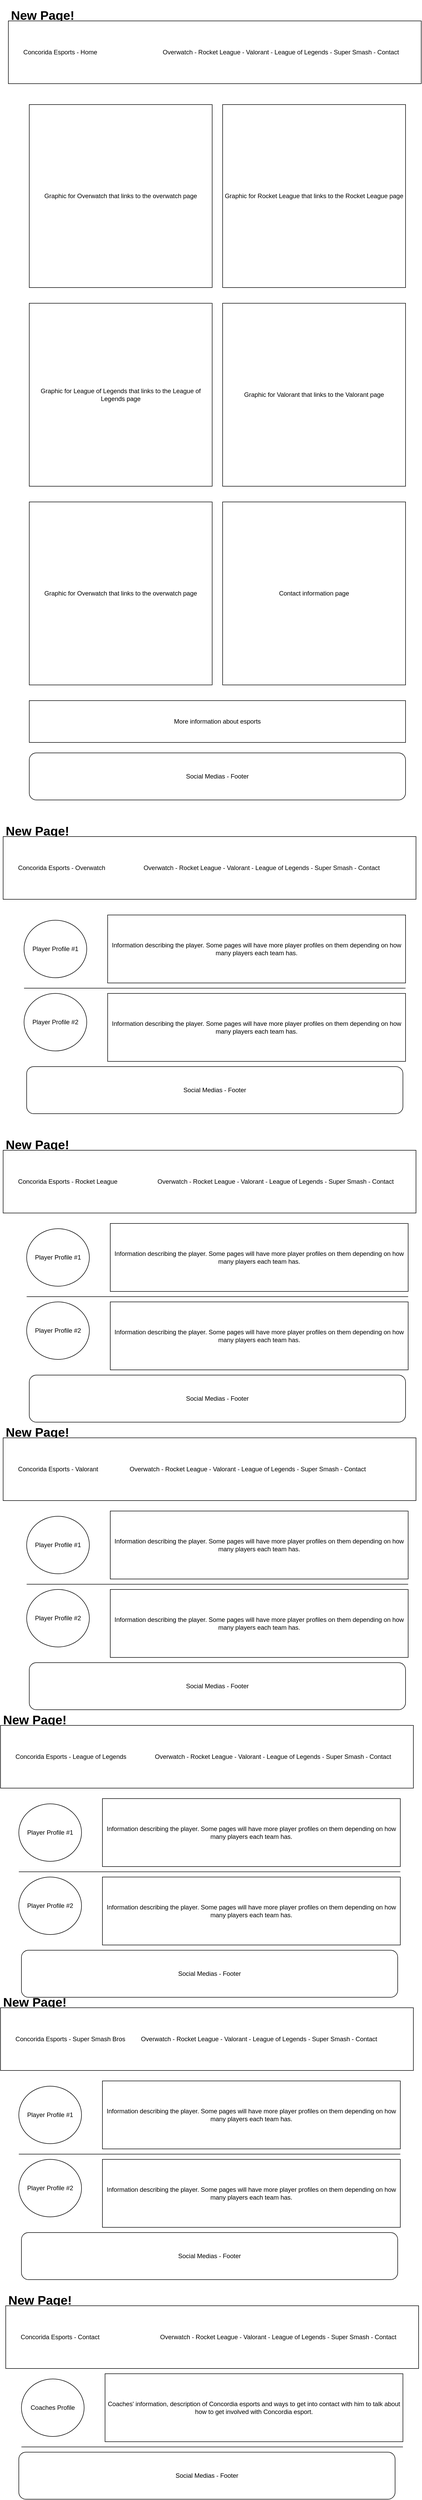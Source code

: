 <mxfile version="20.5.3" type="device"><diagram id="OcXGgip7fEifQZCNFYnl" name="Page-1"><mxGraphModel dx="1375" dy="754" grid="1" gridSize="10" guides="1" tooltips="1" connect="1" arrows="1" fold="1" page="1" pageScale="1" pageWidth="850" pageHeight="1100" math="0" shadow="0"><root><mxCell id="0"/><mxCell id="1" parent="0"/><mxCell id="KgoewRD65A2MDXTbXGL6-1" value="&lt;span style=&quot;white-space: pre;&quot;&gt;&#9;&lt;/span&gt;Concorida Esports - Home&lt;span style=&quot;white-space: pre;&quot;&gt;&#9;&lt;/span&gt;&lt;span style=&quot;white-space: pre;&quot;&gt;&#9;&lt;/span&gt;&lt;span style=&quot;white-space: pre;&quot;&gt;&#9;&lt;/span&gt;&lt;span style=&quot;white-space: pre;&quot;&gt;&#9;&lt;/span&gt;&lt;span style=&quot;white-space: pre;&quot;&gt;&#9;&lt;/span&gt;Overwatch - Rocket League - Valorant - League of Legends - Super Smash - Contact&lt;span style=&quot;white-space: pre;&quot;&gt;&#9;&lt;/span&gt;" style="rounded=0;whiteSpace=wrap;html=1;align=left;" parent="1" vertex="1"><mxGeometry x="40" y="40" width="790" height="120" as="geometry"/></mxCell><mxCell id="KgoewRD65A2MDXTbXGL6-2" value="Graphic for Overwatch that links to the overwatch page" style="whiteSpace=wrap;html=1;aspect=fixed;" parent="1" vertex="1"><mxGeometry x="80" y="200" width="350" height="350" as="geometry"/></mxCell><mxCell id="KgoewRD65A2MDXTbXGL6-3" value="Graphic for Rocket League that links to the Rocket League page" style="whiteSpace=wrap;html=1;aspect=fixed;" parent="1" vertex="1"><mxGeometry x="450" y="200" width="350" height="350" as="geometry"/></mxCell><mxCell id="KgoewRD65A2MDXTbXGL6-4" value="Graphic for League of Legends that links to the League of Legends page" style="whiteSpace=wrap;html=1;aspect=fixed;" parent="1" vertex="1"><mxGeometry x="80" y="580" width="350" height="350" as="geometry"/></mxCell><mxCell id="KgoewRD65A2MDXTbXGL6-5" value="Graphic for Valorant that links to the Valorant page" style="whiteSpace=wrap;html=1;aspect=fixed;" parent="1" vertex="1"><mxGeometry x="450" y="580" width="350" height="350" as="geometry"/></mxCell><mxCell id="KgoewRD65A2MDXTbXGL6-6" value="Graphic for Overwatch that links to the overwatch page" style="whiteSpace=wrap;html=1;aspect=fixed;" parent="1" vertex="1"><mxGeometry x="80" y="960" width="350" height="350" as="geometry"/></mxCell><mxCell id="KgoewRD65A2MDXTbXGL6-7" value="Contact information page" style="whiteSpace=wrap;html=1;aspect=fixed;" parent="1" vertex="1"><mxGeometry x="450" y="960" width="350" height="350" as="geometry"/></mxCell><mxCell id="KgoewRD65A2MDXTbXGL6-8" value="More information about esports" style="rounded=0;whiteSpace=wrap;html=1;" parent="1" vertex="1"><mxGeometry x="80" y="1340" width="720" height="80" as="geometry"/></mxCell><mxCell id="KgoewRD65A2MDXTbXGL6-10" value="Social Medias - Footer" style="rounded=1;whiteSpace=wrap;html=1;" parent="1" vertex="1"><mxGeometry x="80" y="1440" width="720" height="90" as="geometry"/></mxCell><mxCell id="tFJ3p3vQlYaSkaFW_11P-1" value="&lt;span style=&quot;white-space: pre;&quot;&gt;&#9;&lt;/span&gt;Concorida Esports - Overwatch&lt;span style=&quot;white-space: pre;&quot;&gt;&#9;&lt;/span&gt;&lt;span style=&quot;white-space: pre;&quot;&gt;&#9;&lt;/span&gt;&lt;span style=&quot;white-space: pre;&quot;&gt;&#9;&lt;/span&gt;Overwatch - Rocket League - Valorant - League of Legends - Super Smash - Contact&lt;span style=&quot;white-space: pre;&quot;&gt;&#9;&lt;/span&gt;" style="rounded=0;whiteSpace=wrap;html=1;align=left;" vertex="1" parent="1"><mxGeometry x="30" y="1600" width="790" height="120" as="geometry"/></mxCell><mxCell id="tFJ3p3vQlYaSkaFW_11P-2" value="Player Profile #1" style="ellipse;whiteSpace=wrap;html=1;" vertex="1" parent="1"><mxGeometry x="70" y="1760" width="120" height="110" as="geometry"/></mxCell><mxCell id="tFJ3p3vQlYaSkaFW_11P-3" value="Information describing the player. Some pages will have more player profiles on them depending on how many players each team has." style="rounded=0;whiteSpace=wrap;html=1;" vertex="1" parent="1"><mxGeometry x="230" y="1750" width="570" height="130" as="geometry"/></mxCell><mxCell id="tFJ3p3vQlYaSkaFW_11P-4" value="" style="endArrow=none;html=1;rounded=0;" edge="1" parent="1"><mxGeometry width="50" height="50" relative="1" as="geometry"><mxPoint x="70" y="1890" as="sourcePoint"/><mxPoint x="800" y="1890" as="targetPoint"/></mxGeometry></mxCell><mxCell id="tFJ3p3vQlYaSkaFW_11P-5" value="Player Profile #2" style="ellipse;whiteSpace=wrap;html=1;" vertex="1" parent="1"><mxGeometry x="70" y="1900" width="120" height="110" as="geometry"/></mxCell><mxCell id="tFJ3p3vQlYaSkaFW_11P-7" value="Information describing the player. Some pages will have more player profiles on them depending on how many players each team has." style="rounded=0;whiteSpace=wrap;html=1;" vertex="1" parent="1"><mxGeometry x="230" y="1900" width="570" height="130" as="geometry"/></mxCell><mxCell id="tFJ3p3vQlYaSkaFW_11P-9" value="Social Medias - Footer" style="rounded=1;whiteSpace=wrap;html=1;" vertex="1" parent="1"><mxGeometry x="75" y="2040" width="720" height="90" as="geometry"/></mxCell><mxCell id="tFJ3p3vQlYaSkaFW_11P-10" value="&lt;span style=&quot;white-space: pre;&quot;&gt;&#9;&lt;/span&gt;Concorida Esports - Rocket League&lt;span style=&quot;white-space: pre;&quot;&gt;&#9;&lt;/span&gt;&lt;span style=&quot;white-space: pre;&quot;&gt;&#9;&lt;/span&gt;&lt;span style=&quot;white-space: pre;&quot;&gt;&#9;&lt;/span&gt;Overwatch - Rocket League - Valorant - League of Legends - Super Smash - Contact&lt;span style=&quot;white-space: pre;&quot;&gt;&#9;&lt;/span&gt;" style="rounded=0;whiteSpace=wrap;html=1;align=left;" vertex="1" parent="1"><mxGeometry x="30" y="2200" width="790" height="120" as="geometry"/></mxCell><mxCell id="tFJ3p3vQlYaSkaFW_11P-11" value="Player Profile #1" style="ellipse;whiteSpace=wrap;html=1;" vertex="1" parent="1"><mxGeometry x="75" y="2350" width="120" height="110" as="geometry"/></mxCell><mxCell id="tFJ3p3vQlYaSkaFW_11P-12" value="Information describing the player. Some pages will have more player profiles on them depending on how many players each team has." style="rounded=0;whiteSpace=wrap;html=1;" vertex="1" parent="1"><mxGeometry x="235" y="2340" width="570" height="130" as="geometry"/></mxCell><mxCell id="tFJ3p3vQlYaSkaFW_11P-13" value="" style="endArrow=none;html=1;rounded=0;" edge="1" parent="1"><mxGeometry width="50" height="50" relative="1" as="geometry"><mxPoint x="75" y="2480" as="sourcePoint"/><mxPoint x="805" y="2480" as="targetPoint"/></mxGeometry></mxCell><mxCell id="tFJ3p3vQlYaSkaFW_11P-14" value="Player Profile #2" style="ellipse;whiteSpace=wrap;html=1;" vertex="1" parent="1"><mxGeometry x="75" y="2490" width="120" height="110" as="geometry"/></mxCell><mxCell id="tFJ3p3vQlYaSkaFW_11P-15" value="Information describing the player. Some pages will have more player profiles on them depending on how many players each team has." style="rounded=0;whiteSpace=wrap;html=1;" vertex="1" parent="1"><mxGeometry x="235" y="2490" width="570" height="130" as="geometry"/></mxCell><mxCell id="tFJ3p3vQlYaSkaFW_11P-16" value="Social Medias - Footer" style="rounded=1;whiteSpace=wrap;html=1;" vertex="1" parent="1"><mxGeometry x="80" y="2630" width="720" height="90" as="geometry"/></mxCell><mxCell id="tFJ3p3vQlYaSkaFW_11P-17" value="&lt;span style=&quot;white-space: pre;&quot;&gt;&#9;&lt;/span&gt;Concorida Esports - Valorant&lt;span style=&quot;white-space: pre;&quot;&gt;&#9;&lt;/span&gt;&lt;span style=&quot;white-space: pre;&quot;&gt;&#9;&lt;/span&gt;&lt;span style=&quot;white-space: pre;&quot;&gt;&#9;&lt;/span&gt;Overwatch - Rocket League - Valorant - League of Legends - Super Smash - Contact&lt;span style=&quot;white-space: pre;&quot;&gt;&#9;&lt;/span&gt;" style="rounded=0;whiteSpace=wrap;html=1;align=left;" vertex="1" parent="1"><mxGeometry x="30" y="2750" width="790" height="120" as="geometry"/></mxCell><mxCell id="tFJ3p3vQlYaSkaFW_11P-18" value="Player Profile #1" style="ellipse;whiteSpace=wrap;html=1;" vertex="1" parent="1"><mxGeometry x="75" y="2900" width="120" height="110" as="geometry"/></mxCell><mxCell id="tFJ3p3vQlYaSkaFW_11P-19" value="Information describing the player. Some pages will have more player profiles on them depending on how many players each team has." style="rounded=0;whiteSpace=wrap;html=1;" vertex="1" parent="1"><mxGeometry x="235" y="2890" width="570" height="130" as="geometry"/></mxCell><mxCell id="tFJ3p3vQlYaSkaFW_11P-20" value="" style="endArrow=none;html=1;rounded=0;" edge="1" parent="1"><mxGeometry width="50" height="50" relative="1" as="geometry"><mxPoint x="75" y="3030" as="sourcePoint"/><mxPoint x="805" y="3030" as="targetPoint"/></mxGeometry></mxCell><mxCell id="tFJ3p3vQlYaSkaFW_11P-21" value="Player Profile #2" style="ellipse;whiteSpace=wrap;html=1;" vertex="1" parent="1"><mxGeometry x="75" y="3040" width="120" height="110" as="geometry"/></mxCell><mxCell id="tFJ3p3vQlYaSkaFW_11P-22" value="Information describing the player. Some pages will have more player profiles on them depending on how many players each team has." style="rounded=0;whiteSpace=wrap;html=1;" vertex="1" parent="1"><mxGeometry x="235" y="3040" width="570" height="130" as="geometry"/></mxCell><mxCell id="tFJ3p3vQlYaSkaFW_11P-23" value="Social Medias - Footer" style="rounded=1;whiteSpace=wrap;html=1;" vertex="1" parent="1"><mxGeometry x="80" y="3180" width="720" height="90" as="geometry"/></mxCell><mxCell id="tFJ3p3vQlYaSkaFW_11P-31" value="Player Profile #1" style="ellipse;whiteSpace=wrap;html=1;" vertex="1" parent="1"><mxGeometry x="60" y="3450" width="120" height="110" as="geometry"/></mxCell><mxCell id="tFJ3p3vQlYaSkaFW_11P-32" value="Information describing the player. Some pages will have more player profiles on them depending on how many players each team has." style="rounded=0;whiteSpace=wrap;html=1;" vertex="1" parent="1"><mxGeometry x="220" y="3440" width="570" height="130" as="geometry"/></mxCell><mxCell id="tFJ3p3vQlYaSkaFW_11P-33" value="" style="endArrow=none;html=1;rounded=0;" edge="1" parent="1"><mxGeometry width="50" height="50" relative="1" as="geometry"><mxPoint x="60" y="3580" as="sourcePoint"/><mxPoint x="790" y="3580" as="targetPoint"/></mxGeometry></mxCell><mxCell id="tFJ3p3vQlYaSkaFW_11P-34" value="Player Profile #2" style="ellipse;whiteSpace=wrap;html=1;" vertex="1" parent="1"><mxGeometry x="60" y="3590" width="120" height="110" as="geometry"/></mxCell><mxCell id="tFJ3p3vQlYaSkaFW_11P-35" value="Information describing the player. Some pages will have more player profiles on them depending on how many players each team has." style="rounded=0;whiteSpace=wrap;html=1;" vertex="1" parent="1"><mxGeometry x="220" y="3590" width="570" height="130" as="geometry"/></mxCell><mxCell id="tFJ3p3vQlYaSkaFW_11P-36" value="Social Medias - Footer" style="rounded=1;whiteSpace=wrap;html=1;" vertex="1" parent="1"><mxGeometry x="65" y="3730" width="720" height="90" as="geometry"/></mxCell><mxCell id="tFJ3p3vQlYaSkaFW_11P-37" value="&lt;span style=&quot;white-space: pre;&quot;&gt;&#9;&lt;/span&gt;Concorida Esports - League of Legends&lt;span style=&quot;white-space: pre;&quot;&gt;&#9;&lt;/span&gt;&lt;span style=&quot;white-space: pre;&quot;&gt;&#9;&lt;/span&gt;Overwatch - Rocket League - Valorant - League of Legends - Super Smash - Contact&lt;span style=&quot;white-space: pre;&quot;&gt;&#9;&lt;/span&gt;" style="rounded=0;whiteSpace=wrap;html=1;align=left;" vertex="1" parent="1"><mxGeometry x="25" y="3300" width="790" height="120" as="geometry"/></mxCell><mxCell id="tFJ3p3vQlYaSkaFW_11P-38" value="Player Profile #1" style="ellipse;whiteSpace=wrap;html=1;" vertex="1" parent="1"><mxGeometry x="60" y="3990" width="120" height="110" as="geometry"/></mxCell><mxCell id="tFJ3p3vQlYaSkaFW_11P-39" value="Information describing the player. Some pages will have more player profiles on them depending on how many players each team has." style="rounded=0;whiteSpace=wrap;html=1;" vertex="1" parent="1"><mxGeometry x="220" y="3980" width="570" height="130" as="geometry"/></mxCell><mxCell id="tFJ3p3vQlYaSkaFW_11P-40" value="" style="endArrow=none;html=1;rounded=0;" edge="1" parent="1"><mxGeometry width="50" height="50" relative="1" as="geometry"><mxPoint x="60" y="4120" as="sourcePoint"/><mxPoint x="790" y="4120" as="targetPoint"/></mxGeometry></mxCell><mxCell id="tFJ3p3vQlYaSkaFW_11P-41" value="Player Profile #2" style="ellipse;whiteSpace=wrap;html=1;" vertex="1" parent="1"><mxGeometry x="60" y="4130" width="120" height="110" as="geometry"/></mxCell><mxCell id="tFJ3p3vQlYaSkaFW_11P-42" value="Information describing the player. Some pages will have more player profiles on them depending on how many players each team has." style="rounded=0;whiteSpace=wrap;html=1;" vertex="1" parent="1"><mxGeometry x="220" y="4130" width="570" height="130" as="geometry"/></mxCell><mxCell id="tFJ3p3vQlYaSkaFW_11P-43" value="Social Medias - Footer" style="rounded=1;whiteSpace=wrap;html=1;" vertex="1" parent="1"><mxGeometry x="65" y="4270" width="720" height="90" as="geometry"/></mxCell><mxCell id="tFJ3p3vQlYaSkaFW_11P-44" value="&lt;span style=&quot;white-space: pre;&quot;&gt;&#9;&lt;/span&gt;Concorida Esports - Super Smash Bros&lt;span style=&quot;white-space: pre;&quot;&gt;&#9;&lt;/span&gt;&lt;span style=&quot;white-space: pre;&quot;&gt;&#9;&lt;/span&gt;Overwatch - Rocket League - Valorant - League of Legends - Super Smash - Contact&lt;span style=&quot;white-space: pre;&quot;&gt;&#9;&lt;/span&gt;" style="rounded=0;whiteSpace=wrap;html=1;align=left;" vertex="1" parent="1"><mxGeometry x="25" y="3840" width="790" height="120" as="geometry"/></mxCell><mxCell id="tFJ3p3vQlYaSkaFW_11P-45" value="&lt;h1&gt;New Page!&lt;/h1&gt;" style="text;html=1;strokeColor=none;fillColor=none;spacing=5;spacingTop=-20;whiteSpace=wrap;overflow=hidden;rounded=0;" vertex="1" parent="1"><mxGeometry x="25" y="3810" width="190" height="30" as="geometry"/></mxCell><mxCell id="tFJ3p3vQlYaSkaFW_11P-46" value="&lt;h1&gt;New Page!&lt;/h1&gt;" style="text;html=1;strokeColor=none;fillColor=none;spacing=5;spacingTop=-20;whiteSpace=wrap;overflow=hidden;rounded=0;" vertex="1" parent="1"><mxGeometry x="25" y="3270" width="190" height="30" as="geometry"/></mxCell><mxCell id="tFJ3p3vQlYaSkaFW_11P-48" value="&lt;h1&gt;New Page!&lt;/h1&gt;" style="text;html=1;strokeColor=none;fillColor=none;spacing=5;spacingTop=-20;whiteSpace=wrap;overflow=hidden;rounded=0;" vertex="1" parent="1"><mxGeometry x="30" y="2720" width="190" height="30" as="geometry"/></mxCell><mxCell id="tFJ3p3vQlYaSkaFW_11P-49" value="&lt;h1&gt;New Page!&lt;/h1&gt;" style="text;html=1;strokeColor=none;fillColor=none;spacing=5;spacingTop=-20;whiteSpace=wrap;overflow=hidden;rounded=0;" vertex="1" parent="1"><mxGeometry x="30" y="2170" width="190" height="30" as="geometry"/></mxCell><mxCell id="tFJ3p3vQlYaSkaFW_11P-50" value="&lt;h1&gt;New Page!&lt;/h1&gt;" style="text;html=1;strokeColor=none;fillColor=none;spacing=5;spacingTop=-20;whiteSpace=wrap;overflow=hidden;rounded=0;" vertex="1" parent="1"><mxGeometry x="30" y="1570" width="190" height="30" as="geometry"/></mxCell><mxCell id="tFJ3p3vQlYaSkaFW_11P-51" value="&lt;h1&gt;New Page!&lt;/h1&gt;" style="text;html=1;strokeColor=none;fillColor=none;spacing=5;spacingTop=-20;whiteSpace=wrap;overflow=hidden;rounded=0;" vertex="1" parent="1"><mxGeometry x="40" y="10" width="190" height="30" as="geometry"/></mxCell><mxCell id="tFJ3p3vQlYaSkaFW_11P-52" value="&lt;span style=&quot;white-space: pre;&quot;&gt;&#9;&lt;/span&gt;Concorida Esports - Contact&lt;span style=&quot;white-space: pre;&quot;&gt;&#9;&lt;/span&gt;&lt;span style=&quot;white-space: pre;&quot;&gt;&#9;&lt;span style=&quot;white-space: pre;&quot;&gt;&#9;&lt;/span&gt;&lt;span style=&quot;white-space: pre;&quot;&gt;&#9;&lt;/span&gt;&lt;span style=&quot;white-space: pre;&quot;&gt;&#9;&lt;/span&gt;&lt;/span&gt;Overwatch - Rocket League - Valorant - League of Legends - Super Smash - Contact&lt;span style=&quot;white-space: pre;&quot;&gt;&#9;&lt;/span&gt;" style="rounded=0;whiteSpace=wrap;html=1;align=left;" vertex="1" parent="1"><mxGeometry x="35" y="4410" width="790" height="120" as="geometry"/></mxCell><mxCell id="tFJ3p3vQlYaSkaFW_11P-53" value="&lt;h1&gt;New Page!&lt;/h1&gt;" style="text;html=1;strokeColor=none;fillColor=none;spacing=5;spacingTop=-20;whiteSpace=wrap;overflow=hidden;rounded=0;" vertex="1" parent="1"><mxGeometry x="35" y="4380" width="190" height="30" as="geometry"/></mxCell><mxCell id="tFJ3p3vQlYaSkaFW_11P-55" value="Social Medias - Footer" style="rounded=1;whiteSpace=wrap;html=1;" vertex="1" parent="1"><mxGeometry x="60" y="4690" width="720" height="90" as="geometry"/></mxCell><mxCell id="tFJ3p3vQlYaSkaFW_11P-56" value="Coaches Profile" style="ellipse;whiteSpace=wrap;html=1;" vertex="1" parent="1"><mxGeometry x="65" y="4550" width="120" height="110" as="geometry"/></mxCell><mxCell id="tFJ3p3vQlYaSkaFW_11P-57" value="Coaches' information, description of Concordia esports and ways to get into contact with him to talk about how to get involved with Concordia esport." style="rounded=0;whiteSpace=wrap;html=1;" vertex="1" parent="1"><mxGeometry x="225" y="4540" width="570" height="130" as="geometry"/></mxCell><mxCell id="tFJ3p3vQlYaSkaFW_11P-58" value="" style="endArrow=none;html=1;rounded=0;" edge="1" parent="1"><mxGeometry width="50" height="50" relative="1" as="geometry"><mxPoint x="65" y="4680" as="sourcePoint"/><mxPoint x="795" y="4680" as="targetPoint"/></mxGeometry></mxCell></root></mxGraphModel></diagram></mxfile>
